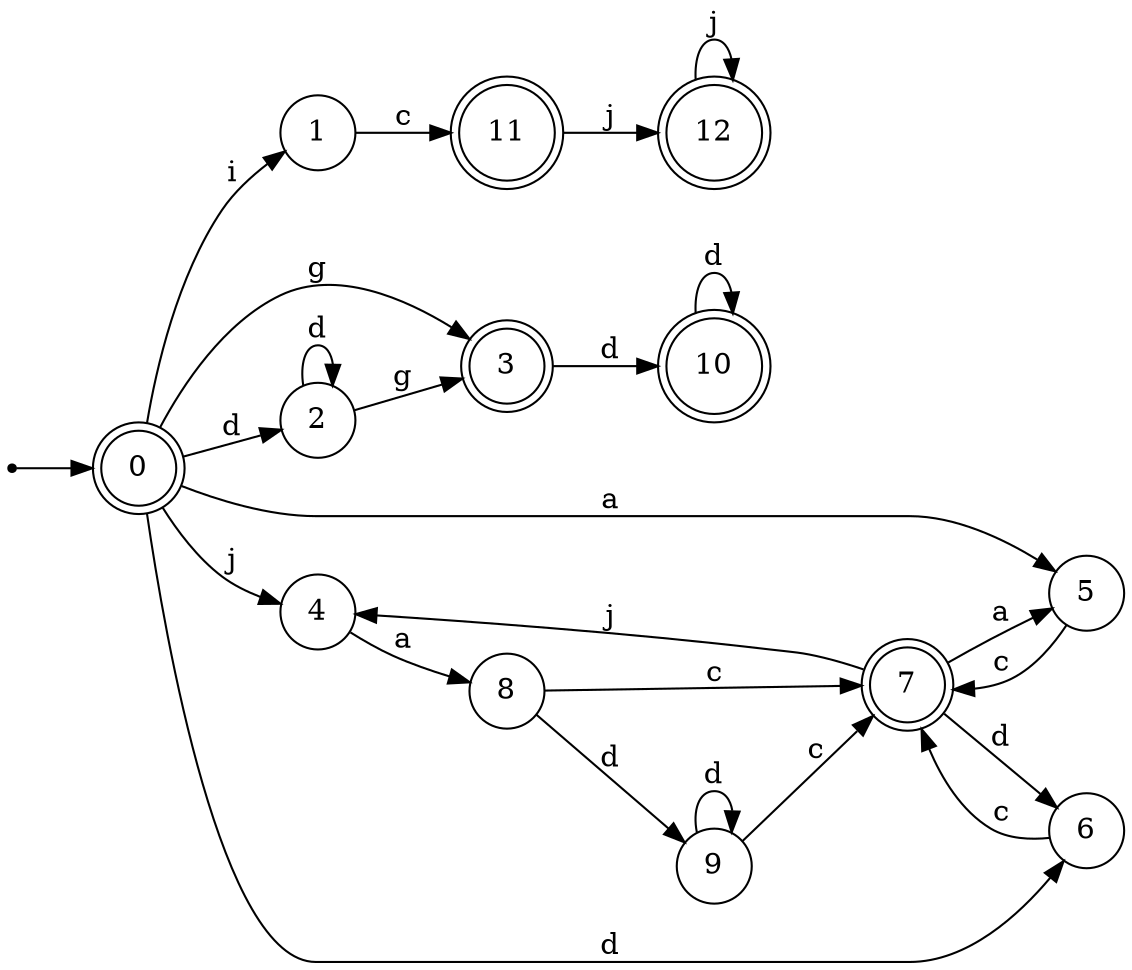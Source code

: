 digraph finite_state_machine {
rankdir=LR;
size="20,20";
node [shape = point]; "dummy0"
node [shape = doublecircle]; "0";"dummy0" -> "0";
node [shape = circle]; "1";
node [shape = circle]; "2";
node [shape = doublecircle]; "3";node [shape = circle]; "4";
node [shape = circle]; "5";
node [shape = circle]; "6";
node [shape = doublecircle]; "7";node [shape = circle]; "8";
node [shape = circle]; "9";
node [shape = doublecircle]; "10";node [shape = doublecircle]; "11";node [shape = doublecircle]; "12";"0" -> "1" [label = "i"];
 "0" -> "2" [label = "d"];
 "0" -> "6" [label = "d"];
 "0" -> "3" [label = "g"];
 "0" -> "4" [label = "j"];
 "0" -> "5" [label = "a"];
 "6" -> "7" [label = "c"];
 "7" -> "4" [label = "j"];
 "7" -> "5" [label = "a"];
 "7" -> "6" [label = "d"];
 "5" -> "7" [label = "c"];
 "4" -> "8" [label = "a"];
 "8" -> "9" [label = "d"];
 "8" -> "7" [label = "c"];
 "9" -> "9" [label = "d"];
 "9" -> "7" [label = "c"];
 "3" -> "10" [label = "d"];
 "10" -> "10" [label = "d"];
 "2" -> "2" [label = "d"];
 "2" -> "3" [label = "g"];
 "1" -> "11" [label = "c"];
 "11" -> "12" [label = "j"];
 "12" -> "12" [label = "j"];
 }
